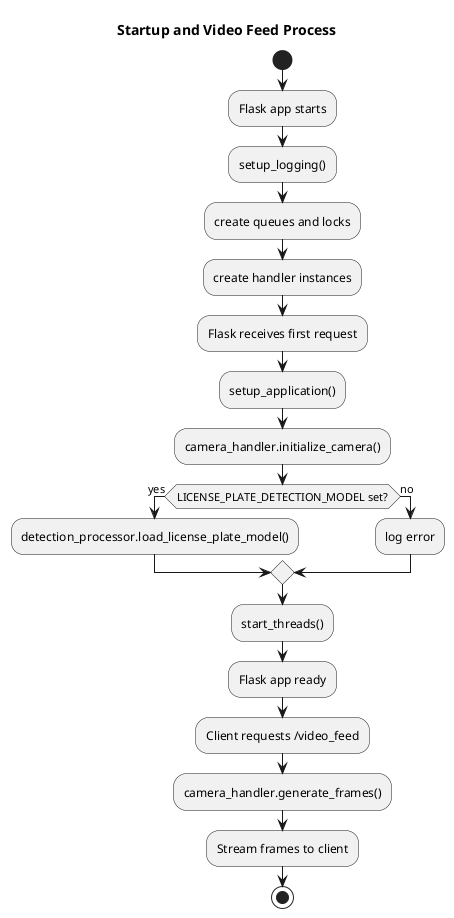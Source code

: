 @startuml Startup and Video Feed Process
title Startup and Video Feed Process
start
:Flask app starts;
:setup_logging();
:create queues and locks;
:create handler instances;
:Flask receives first request;
:setup_application();
:camera_handler.initialize_camera();
if (LICENSE_PLATE_DETECTION_MODEL set?) then (yes)
  :detection_processor.load_license_plate_model();
else (no)
  :log error;
endif
:start_threads();
:Flask app ready;
:Client requests /video_feed;
:camera_handler.generate_frames();
:Stream frames to client;
stop
@enduml